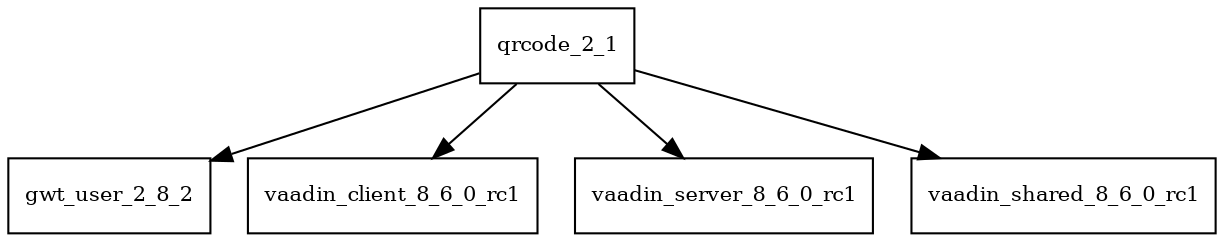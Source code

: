 digraph qrcode_2_1_dependencies {
  node [shape = box, fontsize=10.0];
  qrcode_2_1 -> gwt_user_2_8_2;
  qrcode_2_1 -> vaadin_client_8_6_0_rc1;
  qrcode_2_1 -> vaadin_server_8_6_0_rc1;
  qrcode_2_1 -> vaadin_shared_8_6_0_rc1;
}
